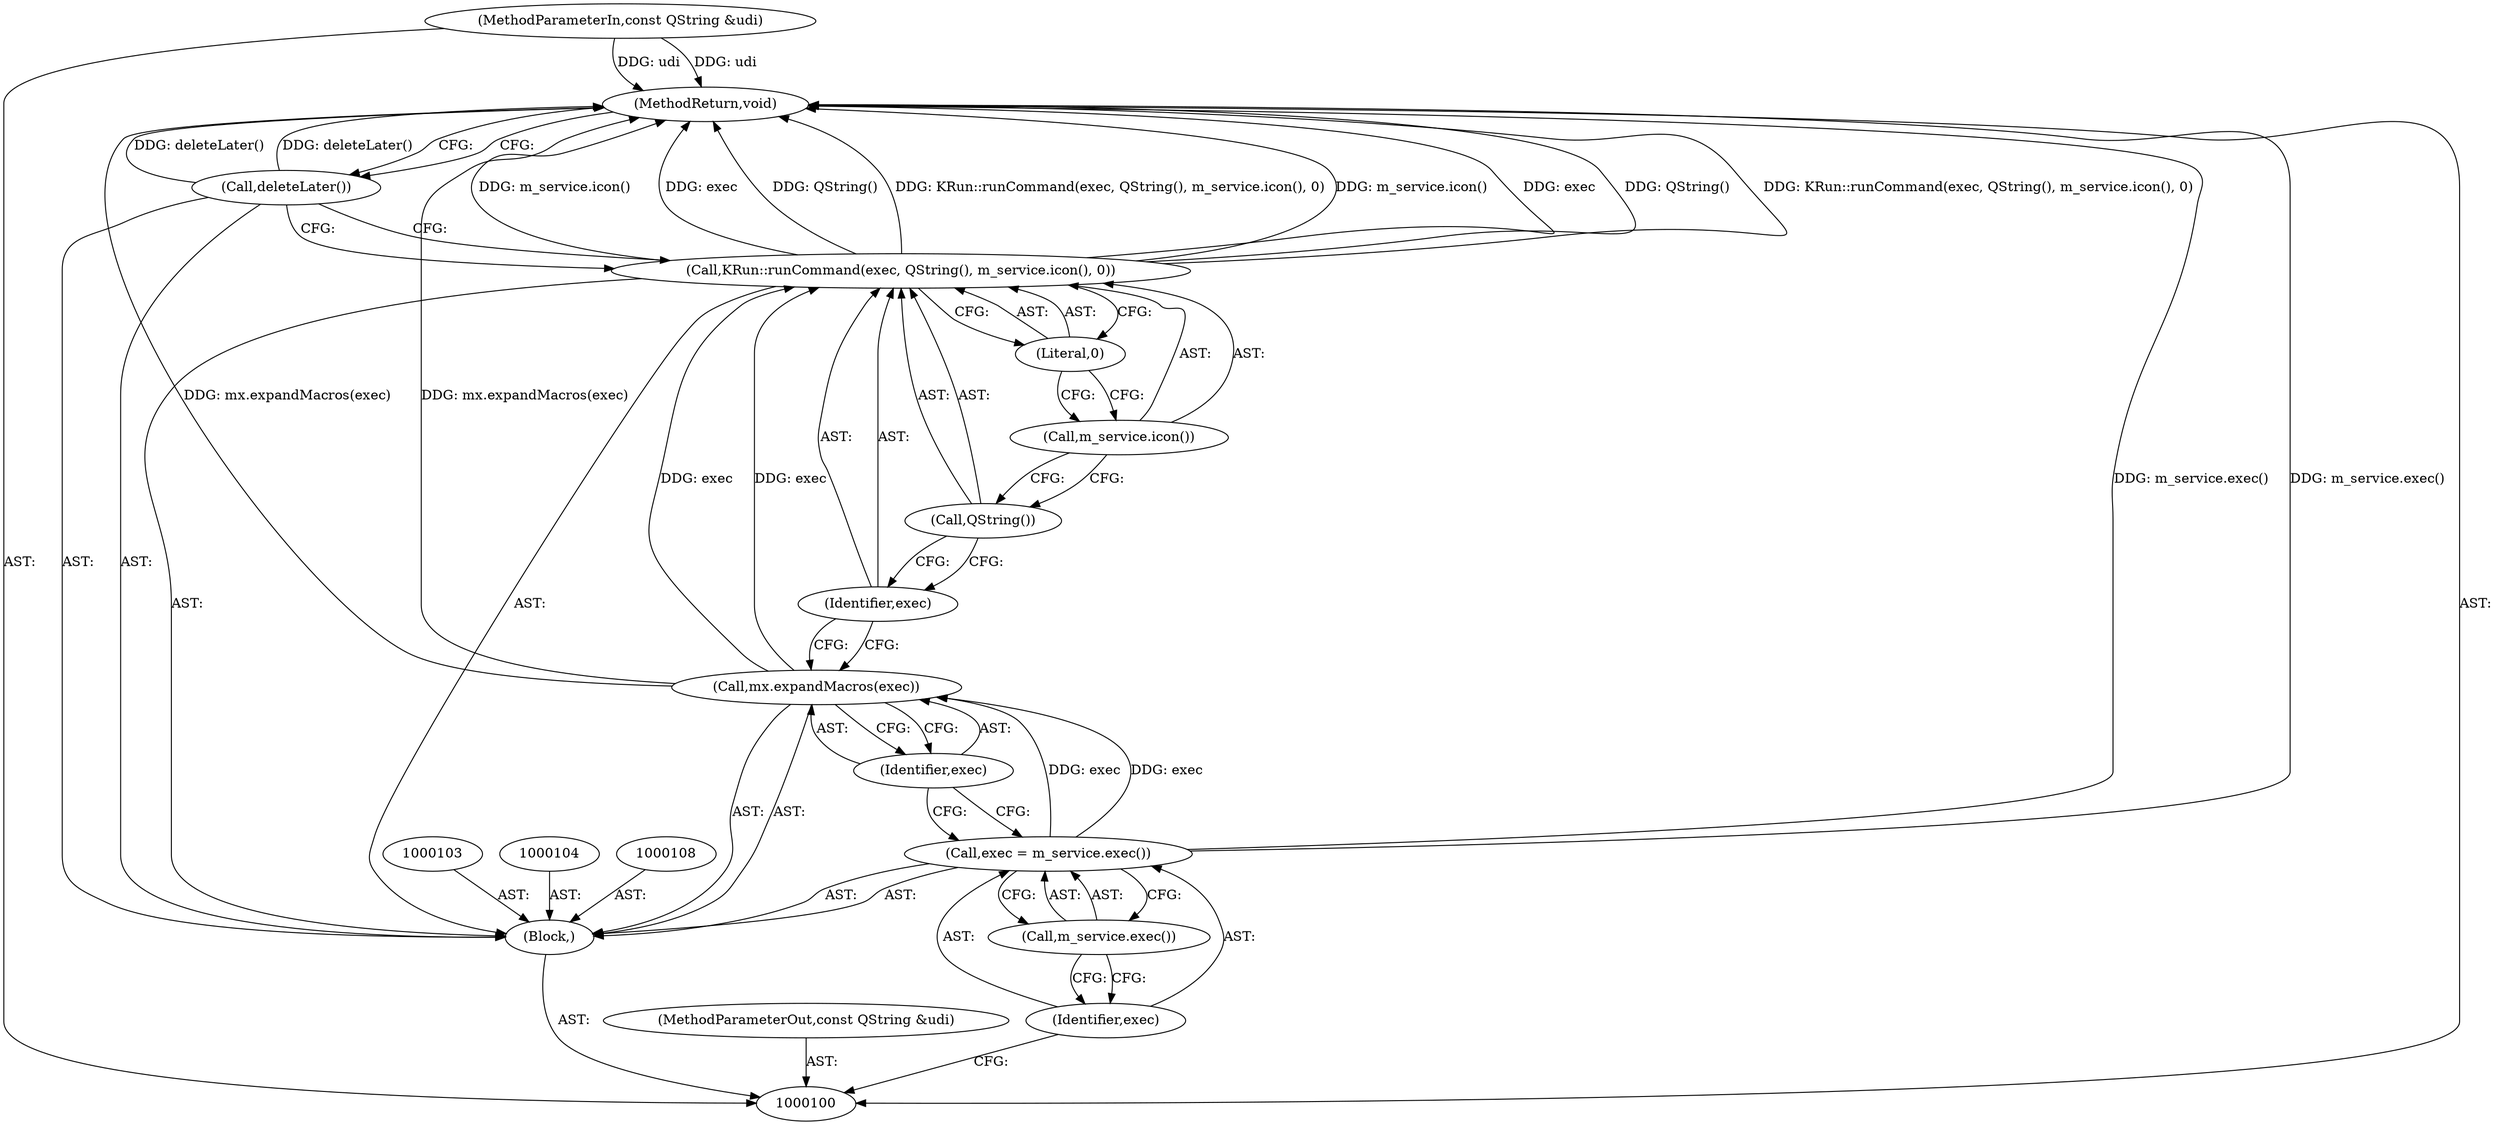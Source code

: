 digraph "1_kde_9db872df82c258315c6ebad800af59e81ffb9212" {
"1000117" [label="(MethodReturn,void)"];
"1000101" [label="(MethodParameterIn,const QString &udi)"];
"1000153" [label="(MethodParameterOut,const QString &udi)"];
"1000116" [label="(Call,deleteLater())"];
"1000102" [label="(Block,)"];
"1000105" [label="(Call,exec = m_service.exec())"];
"1000106" [label="(Identifier,exec)"];
"1000107" [label="(Call,m_service.exec())"];
"1000110" [label="(Identifier,exec)"];
"1000109" [label="(Call,mx.expandMacros(exec))"];
"1000112" [label="(Identifier,exec)"];
"1000113" [label="(Call,QString())"];
"1000114" [label="(Call,m_service.icon())"];
"1000111" [label="(Call,KRun::runCommand(exec, QString(), m_service.icon(), 0))"];
"1000115" [label="(Literal,0)"];
"1000117" -> "1000100"  [label="AST: "];
"1000117" -> "1000116"  [label="CFG: "];
"1000105" -> "1000117"  [label="DDG: m_service.exec()"];
"1000111" -> "1000117"  [label="DDG: m_service.icon()"];
"1000111" -> "1000117"  [label="DDG: exec"];
"1000111" -> "1000117"  [label="DDG: QString()"];
"1000111" -> "1000117"  [label="DDG: KRun::runCommand(exec, QString(), m_service.icon(), 0)"];
"1000109" -> "1000117"  [label="DDG: mx.expandMacros(exec)"];
"1000101" -> "1000117"  [label="DDG: udi"];
"1000116" -> "1000117"  [label="DDG: deleteLater()"];
"1000101" -> "1000100"  [label="AST: "];
"1000101" -> "1000117"  [label="DDG: udi"];
"1000153" -> "1000100"  [label="AST: "];
"1000116" -> "1000102"  [label="AST: "];
"1000116" -> "1000111"  [label="CFG: "];
"1000117" -> "1000116"  [label="CFG: "];
"1000116" -> "1000117"  [label="DDG: deleteLater()"];
"1000102" -> "1000100"  [label="AST: "];
"1000103" -> "1000102"  [label="AST: "];
"1000104" -> "1000102"  [label="AST: "];
"1000105" -> "1000102"  [label="AST: "];
"1000108" -> "1000102"  [label="AST: "];
"1000109" -> "1000102"  [label="AST: "];
"1000111" -> "1000102"  [label="AST: "];
"1000116" -> "1000102"  [label="AST: "];
"1000105" -> "1000102"  [label="AST: "];
"1000105" -> "1000107"  [label="CFG: "];
"1000106" -> "1000105"  [label="AST: "];
"1000107" -> "1000105"  [label="AST: "];
"1000110" -> "1000105"  [label="CFG: "];
"1000105" -> "1000117"  [label="DDG: m_service.exec()"];
"1000105" -> "1000109"  [label="DDG: exec"];
"1000106" -> "1000105"  [label="AST: "];
"1000106" -> "1000100"  [label="CFG: "];
"1000107" -> "1000106"  [label="CFG: "];
"1000107" -> "1000105"  [label="AST: "];
"1000107" -> "1000106"  [label="CFG: "];
"1000105" -> "1000107"  [label="CFG: "];
"1000110" -> "1000109"  [label="AST: "];
"1000110" -> "1000105"  [label="CFG: "];
"1000109" -> "1000110"  [label="CFG: "];
"1000109" -> "1000102"  [label="AST: "];
"1000109" -> "1000110"  [label="CFG: "];
"1000110" -> "1000109"  [label="AST: "];
"1000112" -> "1000109"  [label="CFG: "];
"1000109" -> "1000117"  [label="DDG: mx.expandMacros(exec)"];
"1000105" -> "1000109"  [label="DDG: exec"];
"1000109" -> "1000111"  [label="DDG: exec"];
"1000112" -> "1000111"  [label="AST: "];
"1000112" -> "1000109"  [label="CFG: "];
"1000113" -> "1000112"  [label="CFG: "];
"1000113" -> "1000111"  [label="AST: "];
"1000113" -> "1000112"  [label="CFG: "];
"1000114" -> "1000113"  [label="CFG: "];
"1000114" -> "1000111"  [label="AST: "];
"1000114" -> "1000113"  [label="CFG: "];
"1000115" -> "1000114"  [label="CFG: "];
"1000111" -> "1000102"  [label="AST: "];
"1000111" -> "1000115"  [label="CFG: "];
"1000112" -> "1000111"  [label="AST: "];
"1000113" -> "1000111"  [label="AST: "];
"1000114" -> "1000111"  [label="AST: "];
"1000115" -> "1000111"  [label="AST: "];
"1000116" -> "1000111"  [label="CFG: "];
"1000111" -> "1000117"  [label="DDG: m_service.icon()"];
"1000111" -> "1000117"  [label="DDG: exec"];
"1000111" -> "1000117"  [label="DDG: QString()"];
"1000111" -> "1000117"  [label="DDG: KRun::runCommand(exec, QString(), m_service.icon(), 0)"];
"1000109" -> "1000111"  [label="DDG: exec"];
"1000115" -> "1000111"  [label="AST: "];
"1000115" -> "1000114"  [label="CFG: "];
"1000111" -> "1000115"  [label="CFG: "];
}
